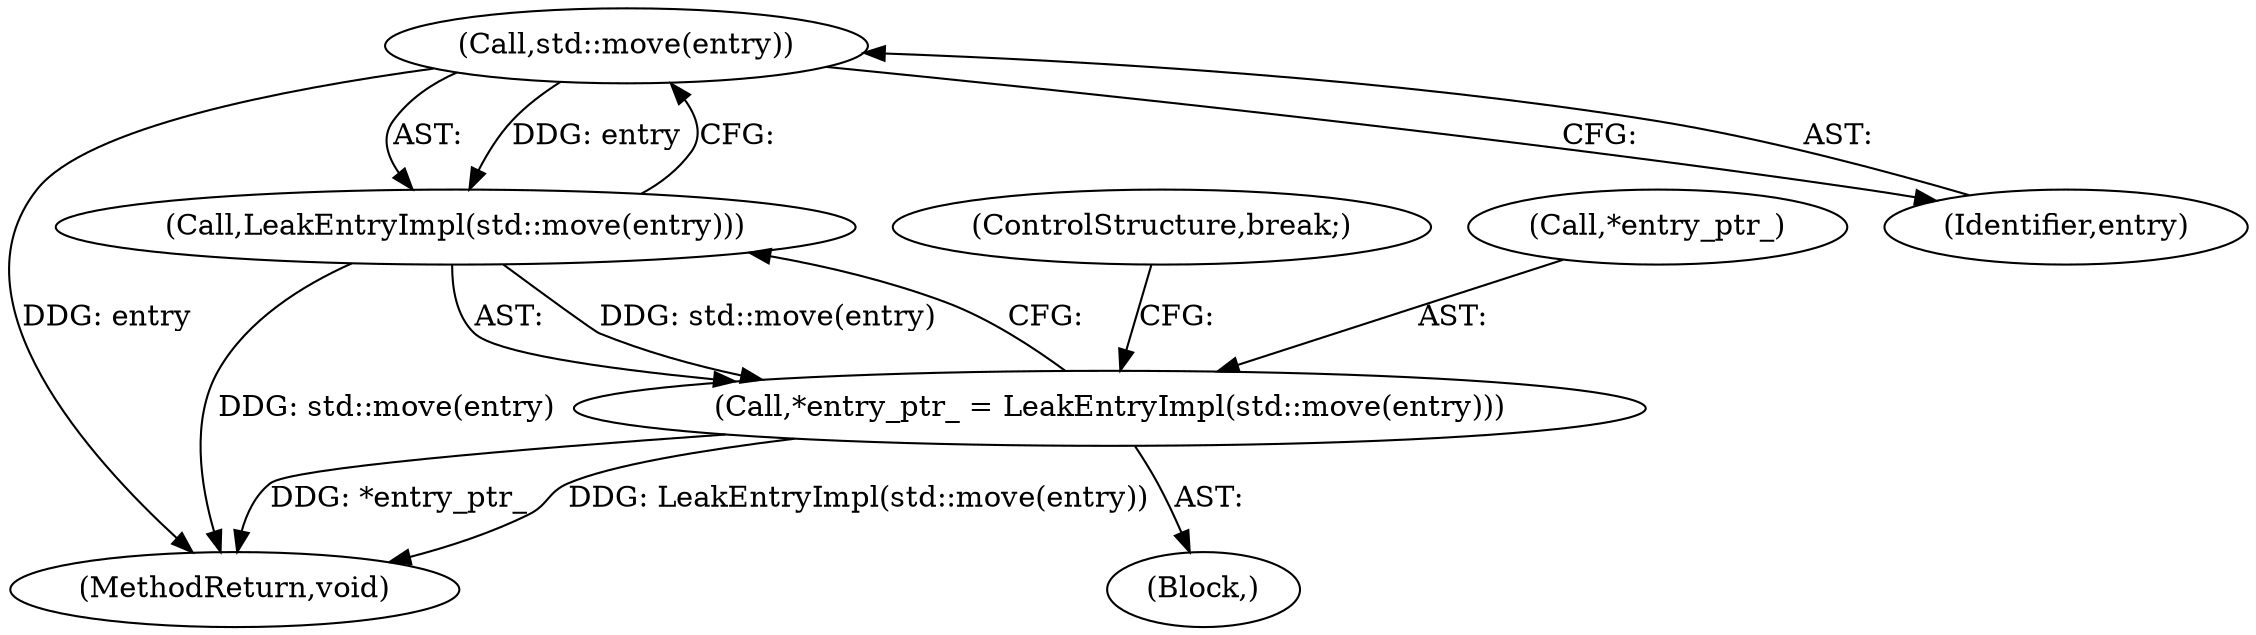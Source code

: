 digraph "0_Chrome_df5b1e1f88e013bc96107cc52c4a4f33a8238444_2@API" {
"1000139" [label="(Call,std::move(entry))"];
"1000138" [label="(Call,LeakEntryImpl(std::move(entry)))"];
"1000135" [label="(Call,*entry_ptr_ = LeakEntryImpl(std::move(entry)))"];
"1000139" [label="(Call,std::move(entry))"];
"1000237" [label="(MethodReturn,void)"];
"1000141" [label="(ControlStructure,break;)"];
"1000140" [label="(Identifier,entry)"];
"1000127" [label="(Block,)"];
"1000136" [label="(Call,*entry_ptr_)"];
"1000138" [label="(Call,LeakEntryImpl(std::move(entry)))"];
"1000135" [label="(Call,*entry_ptr_ = LeakEntryImpl(std::move(entry)))"];
"1000139" -> "1000138"  [label="AST: "];
"1000139" -> "1000140"  [label="CFG: "];
"1000140" -> "1000139"  [label="AST: "];
"1000138" -> "1000139"  [label="CFG: "];
"1000139" -> "1000237"  [label="DDG: entry"];
"1000139" -> "1000138"  [label="DDG: entry"];
"1000138" -> "1000135"  [label="AST: "];
"1000135" -> "1000138"  [label="CFG: "];
"1000138" -> "1000237"  [label="DDG: std::move(entry)"];
"1000138" -> "1000135"  [label="DDG: std::move(entry)"];
"1000135" -> "1000127"  [label="AST: "];
"1000136" -> "1000135"  [label="AST: "];
"1000141" -> "1000135"  [label="CFG: "];
"1000135" -> "1000237"  [label="DDG: *entry_ptr_"];
"1000135" -> "1000237"  [label="DDG: LeakEntryImpl(std::move(entry))"];
}
